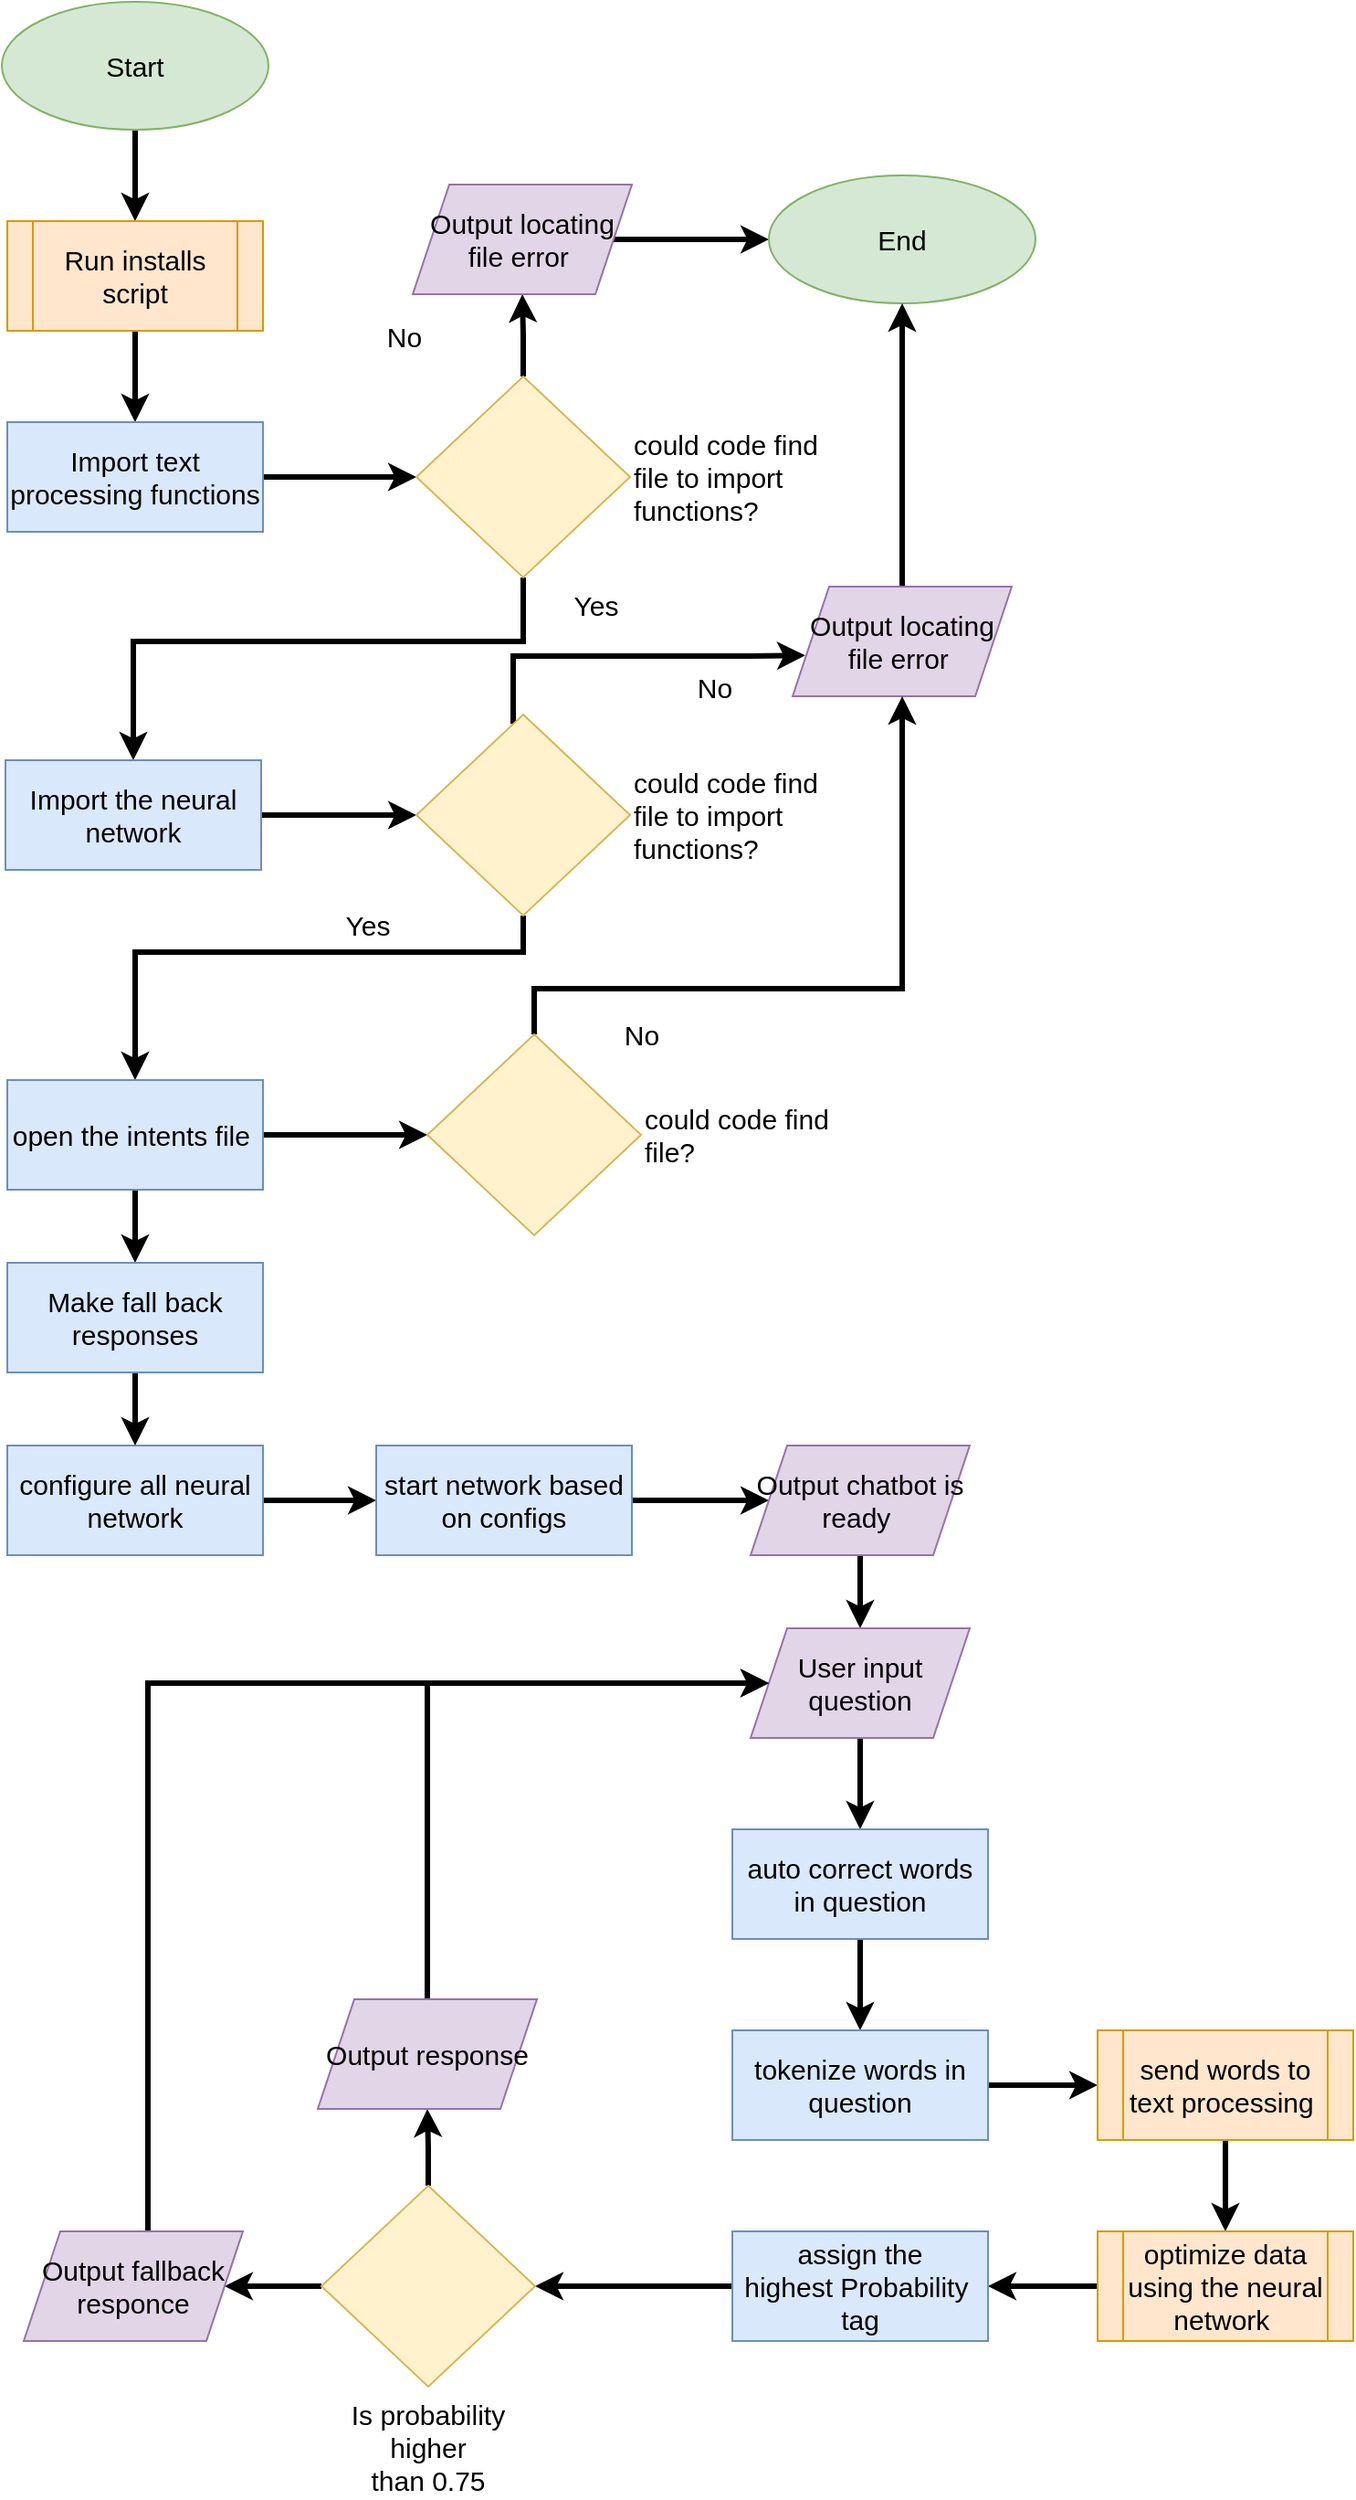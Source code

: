<mxfile version="24.3.0" type="device">
  <diagram name="Page-1" id="mHUyObFOujKp6gTP7HRq">
    <mxGraphModel dx="1912" dy="984" grid="1" gridSize="10" guides="1" tooltips="1" connect="1" arrows="1" fold="1" page="1" pageScale="1" pageWidth="850" pageHeight="1100" math="0" shadow="0">
      <root>
        <mxCell id="0" />
        <mxCell id="1" parent="0" />
        <mxCell id="xE_-hRvg4Kg6EDHdAALY-4" value="" style="edgeStyle=orthogonalEdgeStyle;rounded=0;orthogonalLoop=1;jettySize=auto;html=1;strokeWidth=3;" edge="1" parent="1" source="xE_-hRvg4Kg6EDHdAALY-1" target="xE_-hRvg4Kg6EDHdAALY-2">
          <mxGeometry relative="1" as="geometry" />
        </mxCell>
        <mxCell id="xE_-hRvg4Kg6EDHdAALY-1" value="&lt;font style=&quot;font-size: 15px;&quot;&gt;Start&lt;/font&gt;" style="ellipse;whiteSpace=wrap;html=1;fillColor=#d5e8d4;strokeColor=#82b366;" vertex="1" parent="1">
          <mxGeometry x="140" y="30" width="146" height="70" as="geometry" />
        </mxCell>
        <mxCell id="xE_-hRvg4Kg6EDHdAALY-5" value="" style="edgeStyle=orthogonalEdgeStyle;rounded=0;orthogonalLoop=1;jettySize=auto;html=1;strokeWidth=3;" edge="1" parent="1" source="xE_-hRvg4Kg6EDHdAALY-2" target="xE_-hRvg4Kg6EDHdAALY-3">
          <mxGeometry relative="1" as="geometry" />
        </mxCell>
        <mxCell id="xE_-hRvg4Kg6EDHdAALY-2" value="&lt;font style=&quot;font-size: 15px;&quot;&gt;Run installs script&lt;/font&gt;" style="shape=process;whiteSpace=wrap;html=1;backgroundOutline=1;fillColor=#ffe6cc;strokeColor=#d79b00;" vertex="1" parent="1">
          <mxGeometry x="143" y="150" width="140" height="60" as="geometry" />
        </mxCell>
        <mxCell id="xE_-hRvg4Kg6EDHdAALY-7" value="" style="edgeStyle=orthogonalEdgeStyle;rounded=0;orthogonalLoop=1;jettySize=auto;html=1;strokeWidth=3;" edge="1" parent="1" source="xE_-hRvg4Kg6EDHdAALY-3" target="xE_-hRvg4Kg6EDHdAALY-6">
          <mxGeometry relative="1" as="geometry" />
        </mxCell>
        <mxCell id="xE_-hRvg4Kg6EDHdAALY-3" value="&lt;span style=&quot;font-size: 15px;&quot;&gt;Import text processing functions&lt;/span&gt;" style="rounded=0;whiteSpace=wrap;html=1;fillColor=#dae8fc;strokeColor=#6c8ebf;" vertex="1" parent="1">
          <mxGeometry x="143" y="260" width="140" height="60" as="geometry" />
        </mxCell>
        <mxCell id="xE_-hRvg4Kg6EDHdAALY-11" value="" style="edgeStyle=orthogonalEdgeStyle;rounded=0;orthogonalLoop=1;jettySize=auto;html=1;strokeColor=default;strokeWidth=3;align=center;verticalAlign=middle;fontFamily=Helvetica;fontSize=12;fontColor=default;labelBackgroundColor=default;endArrow=classic;" edge="1" parent="1" source="xE_-hRvg4Kg6EDHdAALY-6" target="xE_-hRvg4Kg6EDHdAALY-10">
          <mxGeometry relative="1" as="geometry" />
        </mxCell>
        <mxCell id="xE_-hRvg4Kg6EDHdAALY-19" style="edgeStyle=orthogonalEdgeStyle;rounded=0;orthogonalLoop=1;jettySize=auto;html=1;strokeColor=default;strokeWidth=3;align=center;verticalAlign=middle;fontFamily=Helvetica;fontSize=12;fontColor=default;labelBackgroundColor=default;endArrow=classic;" edge="1" parent="1" source="xE_-hRvg4Kg6EDHdAALY-6" target="xE_-hRvg4Kg6EDHdAALY-14">
          <mxGeometry relative="1" as="geometry">
            <Array as="points">
              <mxPoint x="426" y="380" />
              <mxPoint x="212" y="380" />
            </Array>
          </mxGeometry>
        </mxCell>
        <mxCell id="xE_-hRvg4Kg6EDHdAALY-6" value="&lt;span style=&quot;font-size: 15px;&quot;&gt;could code find file to import functions?&lt;/span&gt;" style="rhombus;whiteSpace=wrap;html=1;fontFamily=Helvetica;fontSize=11;labelBackgroundColor=default;fillColor=#fff2cc;strokeColor=#d6b656;labelPosition=right;verticalLabelPosition=middle;align=left;verticalAlign=middle;textDirection=ltr;" vertex="1" parent="1">
          <mxGeometry x="367" y="235" width="117" height="110" as="geometry" />
        </mxCell>
        <mxCell id="xE_-hRvg4Kg6EDHdAALY-13" value="" style="edgeStyle=orthogonalEdgeStyle;rounded=0;orthogonalLoop=1;jettySize=auto;html=1;strokeColor=default;strokeWidth=3;align=center;verticalAlign=middle;fontFamily=Helvetica;fontSize=12;fontColor=default;labelBackgroundColor=default;endArrow=classic;" edge="1" parent="1" source="xE_-hRvg4Kg6EDHdAALY-10" target="xE_-hRvg4Kg6EDHdAALY-12">
          <mxGeometry relative="1" as="geometry" />
        </mxCell>
        <mxCell id="xE_-hRvg4Kg6EDHdAALY-10" value="&lt;font style=&quot;font-size: 15px;&quot;&gt;Output locating file error&amp;nbsp;&lt;/font&gt;" style="shape=parallelogram;perimeter=parallelogramPerimeter;whiteSpace=wrap;html=1;fixedSize=1;rounded=0;strokeColor=#9673a6;align=center;verticalAlign=middle;fontFamily=Helvetica;fontSize=12;fillColor=#e1d5e7;" vertex="1" parent="1">
          <mxGeometry x="365" y="130" width="120" height="60" as="geometry" />
        </mxCell>
        <mxCell id="xE_-hRvg4Kg6EDHdAALY-12" value="&lt;span style=&quot;font-size: 15px;&quot;&gt;End&lt;/span&gt;" style="ellipse;whiteSpace=wrap;html=1;fillColor=#d5e8d4;strokeColor=#82b366;" vertex="1" parent="1">
          <mxGeometry x="560" y="125" width="146" height="70" as="geometry" />
        </mxCell>
        <mxCell id="xE_-hRvg4Kg6EDHdAALY-18" value="" style="edgeStyle=orthogonalEdgeStyle;rounded=0;orthogonalLoop=1;jettySize=auto;html=1;strokeColor=default;strokeWidth=3;align=center;verticalAlign=middle;fontFamily=Helvetica;fontSize=12;fontColor=default;labelBackgroundColor=default;endArrow=classic;" edge="1" parent="1" source="xE_-hRvg4Kg6EDHdAALY-14" target="xE_-hRvg4Kg6EDHdAALY-17">
          <mxGeometry relative="1" as="geometry" />
        </mxCell>
        <mxCell id="xE_-hRvg4Kg6EDHdAALY-14" value="&lt;span style=&quot;font-size: 15px;&quot;&gt;Import the neural network&lt;/span&gt;" style="rounded=0;whiteSpace=wrap;html=1;fillColor=#dae8fc;strokeColor=#6c8ebf;" vertex="1" parent="1">
          <mxGeometry x="142" y="445" width="140" height="60" as="geometry" />
        </mxCell>
        <mxCell id="xE_-hRvg4Kg6EDHdAALY-23" style="edgeStyle=orthogonalEdgeStyle;rounded=0;orthogonalLoop=1;jettySize=auto;html=1;strokeColor=default;strokeWidth=3;align=center;verticalAlign=middle;fontFamily=Helvetica;fontSize=12;fontColor=default;labelBackgroundColor=default;endArrow=classic;entryX=0.058;entryY=0.627;entryDx=0;entryDy=0;entryPerimeter=0;" edge="1" parent="1" source="xE_-hRvg4Kg6EDHdAALY-17" target="xE_-hRvg4Kg6EDHdAALY-22">
          <mxGeometry relative="1" as="geometry">
            <mxPoint x="560" y="390" as="targetPoint" />
            <Array as="points">
              <mxPoint x="420" y="388" />
              <mxPoint x="550" y="388" />
            </Array>
          </mxGeometry>
        </mxCell>
        <mxCell id="xE_-hRvg4Kg6EDHdAALY-32" style="edgeStyle=orthogonalEdgeStyle;rounded=0;orthogonalLoop=1;jettySize=auto;html=1;strokeColor=default;strokeWidth=3;align=center;verticalAlign=middle;fontFamily=Helvetica;fontSize=12;fontColor=default;labelBackgroundColor=default;endArrow=classic;" edge="1" parent="1" source="xE_-hRvg4Kg6EDHdAALY-17" target="xE_-hRvg4Kg6EDHdAALY-26">
          <mxGeometry relative="1" as="geometry">
            <Array as="points">
              <mxPoint x="426" y="550" />
              <mxPoint x="213" y="550" />
            </Array>
          </mxGeometry>
        </mxCell>
        <mxCell id="xE_-hRvg4Kg6EDHdAALY-17" value="&lt;span style=&quot;font-size: 15px;&quot;&gt;could code find file to import functions?&lt;/span&gt;" style="rhombus;whiteSpace=wrap;html=1;fontFamily=Helvetica;fontSize=11;labelBackgroundColor=default;fillColor=#fff2cc;strokeColor=#d6b656;labelPosition=right;verticalLabelPosition=middle;align=left;verticalAlign=middle;textDirection=ltr;" vertex="1" parent="1">
          <mxGeometry x="367" y="420" width="117" height="110" as="geometry" />
        </mxCell>
        <mxCell id="xE_-hRvg4Kg6EDHdAALY-20" value="&lt;font style=&quot;font-size: 15px;&quot;&gt;No&lt;/font&gt;" style="text;html=1;align=center;verticalAlign=middle;resizable=0;points=[];autosize=1;strokeColor=none;fillColor=none;fontFamily=Helvetica;fontSize=12;fontColor=default;" vertex="1" parent="1">
          <mxGeometry x="340" y="198" width="40" height="30" as="geometry" />
        </mxCell>
        <mxCell id="xE_-hRvg4Kg6EDHdAALY-21" value="&lt;span style=&quot;font-size: 15px;&quot;&gt;Yes&lt;/span&gt;" style="text;html=1;align=center;verticalAlign=middle;resizable=0;points=[];autosize=1;strokeColor=none;fillColor=none;fontFamily=Helvetica;fontSize=12;fontColor=default;" vertex="1" parent="1">
          <mxGeometry x="440" y="345" width="50" height="30" as="geometry" />
        </mxCell>
        <mxCell id="xE_-hRvg4Kg6EDHdAALY-25" style="edgeStyle=orthogonalEdgeStyle;rounded=0;orthogonalLoop=1;jettySize=auto;html=1;entryX=0.5;entryY=1;entryDx=0;entryDy=0;strokeColor=default;strokeWidth=3;align=center;verticalAlign=middle;fontFamily=Helvetica;fontSize=12;fontColor=default;labelBackgroundColor=default;endArrow=classic;" edge="1" parent="1" source="xE_-hRvg4Kg6EDHdAALY-22" target="xE_-hRvg4Kg6EDHdAALY-12">
          <mxGeometry relative="1" as="geometry" />
        </mxCell>
        <mxCell id="xE_-hRvg4Kg6EDHdAALY-22" value="&lt;font style=&quot;font-size: 15px;&quot;&gt;Output locating file error&amp;nbsp;&lt;/font&gt;" style="shape=parallelogram;perimeter=parallelogramPerimeter;whiteSpace=wrap;html=1;fixedSize=1;rounded=0;strokeColor=#9673a6;align=center;verticalAlign=middle;fontFamily=Helvetica;fontSize=12;fillColor=#e1d5e7;" vertex="1" parent="1">
          <mxGeometry x="573" y="350" width="120" height="60" as="geometry" />
        </mxCell>
        <mxCell id="xE_-hRvg4Kg6EDHdAALY-24" value="&lt;font style=&quot;font-size: 15px;&quot;&gt;No&lt;/font&gt;" style="text;html=1;align=center;verticalAlign=middle;resizable=0;points=[];autosize=1;strokeColor=none;fillColor=none;fontFamily=Helvetica;fontSize=12;fontColor=default;" vertex="1" parent="1">
          <mxGeometry x="510" y="390" width="40" height="30" as="geometry" />
        </mxCell>
        <mxCell id="xE_-hRvg4Kg6EDHdAALY-29" value="" style="edgeStyle=orthogonalEdgeStyle;rounded=0;orthogonalLoop=1;jettySize=auto;html=1;strokeColor=default;strokeWidth=3;align=center;verticalAlign=middle;fontFamily=Helvetica;fontSize=12;fontColor=default;labelBackgroundColor=default;endArrow=classic;" edge="1" parent="1" source="xE_-hRvg4Kg6EDHdAALY-26" target="xE_-hRvg4Kg6EDHdAALY-28">
          <mxGeometry relative="1" as="geometry" />
        </mxCell>
        <mxCell id="xE_-hRvg4Kg6EDHdAALY-72" value="" style="edgeStyle=orthogonalEdgeStyle;rounded=0;orthogonalLoop=1;jettySize=auto;html=1;strokeColor=default;strokeWidth=3;align=center;verticalAlign=middle;fontFamily=Helvetica;fontSize=12;fontColor=default;labelBackgroundColor=default;endArrow=classic;" edge="1" parent="1" source="xE_-hRvg4Kg6EDHdAALY-26" target="xE_-hRvg4Kg6EDHdAALY-71">
          <mxGeometry relative="1" as="geometry" />
        </mxCell>
        <mxCell id="xE_-hRvg4Kg6EDHdAALY-26" value="&lt;font style=&quot;font-size: 15px;&quot;&gt;open the intents file&amp;nbsp;&lt;/font&gt;" style="rounded=0;whiteSpace=wrap;html=1;fillColor=#dae8fc;strokeColor=#6c8ebf;" vertex="1" parent="1">
          <mxGeometry x="143" y="620" width="140" height="60" as="geometry" />
        </mxCell>
        <mxCell id="xE_-hRvg4Kg6EDHdAALY-30" style="edgeStyle=orthogonalEdgeStyle;rounded=0;orthogonalLoop=1;jettySize=auto;html=1;entryX=0.5;entryY=1;entryDx=0;entryDy=0;strokeColor=default;strokeWidth=3;align=center;verticalAlign=middle;fontFamily=Helvetica;fontSize=12;fontColor=default;labelBackgroundColor=default;endArrow=classic;" edge="1" parent="1" source="xE_-hRvg4Kg6EDHdAALY-28" target="xE_-hRvg4Kg6EDHdAALY-22">
          <mxGeometry relative="1" as="geometry">
            <Array as="points">
              <mxPoint x="432" y="570" />
              <mxPoint x="633" y="570" />
            </Array>
          </mxGeometry>
        </mxCell>
        <mxCell id="xE_-hRvg4Kg6EDHdAALY-28" value="&lt;span style=&quot;font-size: 15px;&quot;&gt;could code find file?&lt;/span&gt;" style="rhombus;whiteSpace=wrap;html=1;fontFamily=Helvetica;fontSize=11;labelBackgroundColor=default;fillColor=#fff2cc;strokeColor=#d6b656;labelPosition=right;verticalLabelPosition=middle;align=left;verticalAlign=middle;textDirection=ltr;" vertex="1" parent="1">
          <mxGeometry x="373" y="595" width="117" height="110" as="geometry" />
        </mxCell>
        <mxCell id="xE_-hRvg4Kg6EDHdAALY-31" value="&lt;font style=&quot;font-size: 15px;&quot;&gt;No&lt;/font&gt;" style="text;html=1;align=center;verticalAlign=middle;resizable=0;points=[];autosize=1;strokeColor=none;fillColor=none;fontFamily=Helvetica;fontSize=12;fontColor=default;" vertex="1" parent="1">
          <mxGeometry x="470" y="580" width="40" height="30" as="geometry" />
        </mxCell>
        <mxCell id="xE_-hRvg4Kg6EDHdAALY-33" value="&lt;span style=&quot;font-size: 15px;&quot;&gt;Yes&lt;/span&gt;" style="text;html=1;align=center;verticalAlign=middle;resizable=0;points=[];autosize=1;strokeColor=none;fillColor=none;fontFamily=Helvetica;fontSize=12;fontColor=default;" vertex="1" parent="1">
          <mxGeometry x="315" y="520" width="50" height="30" as="geometry" />
        </mxCell>
        <mxCell id="xE_-hRvg4Kg6EDHdAALY-37" value="" style="edgeStyle=orthogonalEdgeStyle;rounded=0;orthogonalLoop=1;jettySize=auto;html=1;strokeColor=default;strokeWidth=3;align=center;verticalAlign=middle;fontFamily=Helvetica;fontSize=12;fontColor=default;labelBackgroundColor=default;endArrow=classic;" edge="1" parent="1" source="xE_-hRvg4Kg6EDHdAALY-34" target="xE_-hRvg4Kg6EDHdAALY-36">
          <mxGeometry relative="1" as="geometry" />
        </mxCell>
        <mxCell id="xE_-hRvg4Kg6EDHdAALY-34" value="&lt;span style=&quot;font-size: 15px;&quot;&gt;configure all neural network&lt;/span&gt;" style="rounded=0;whiteSpace=wrap;html=1;fillColor=#dae8fc;strokeColor=#6c8ebf;" vertex="1" parent="1">
          <mxGeometry x="143" y="820" width="140" height="60" as="geometry" />
        </mxCell>
        <mxCell id="xE_-hRvg4Kg6EDHdAALY-39" value="" style="edgeStyle=orthogonalEdgeStyle;rounded=0;orthogonalLoop=1;jettySize=auto;html=1;strokeColor=default;strokeWidth=3;align=center;verticalAlign=middle;fontFamily=Helvetica;fontSize=12;fontColor=default;labelBackgroundColor=default;endArrow=classic;" edge="1" parent="1" source="xE_-hRvg4Kg6EDHdAALY-36" target="xE_-hRvg4Kg6EDHdAALY-38">
          <mxGeometry relative="1" as="geometry" />
        </mxCell>
        <mxCell id="xE_-hRvg4Kg6EDHdAALY-36" value="&lt;span style=&quot;font-size: 15px;&quot;&gt;start network based on configs&lt;/span&gt;" style="rounded=0;whiteSpace=wrap;html=1;fillColor=#dae8fc;strokeColor=#6c8ebf;" vertex="1" parent="1">
          <mxGeometry x="345" y="820" width="140" height="60" as="geometry" />
        </mxCell>
        <mxCell id="xE_-hRvg4Kg6EDHdAALY-45" value="" style="edgeStyle=orthogonalEdgeStyle;rounded=0;orthogonalLoop=1;jettySize=auto;html=1;strokeColor=default;strokeWidth=3;align=center;verticalAlign=middle;fontFamily=Helvetica;fontSize=12;fontColor=default;labelBackgroundColor=default;endArrow=classic;" edge="1" parent="1" source="xE_-hRvg4Kg6EDHdAALY-38" target="xE_-hRvg4Kg6EDHdAALY-44">
          <mxGeometry relative="1" as="geometry" />
        </mxCell>
        <mxCell id="xE_-hRvg4Kg6EDHdAALY-38" value="&lt;font style=&quot;font-size: 15px;&quot;&gt;Output chatbot is ready&amp;nbsp;&lt;/font&gt;" style="shape=parallelogram;perimeter=parallelogramPerimeter;whiteSpace=wrap;html=1;fixedSize=1;rounded=0;strokeColor=#9673a6;align=center;verticalAlign=middle;fontFamily=Helvetica;fontSize=12;fillColor=#e1d5e7;" vertex="1" parent="1">
          <mxGeometry x="550" y="820" width="120" height="60" as="geometry" />
        </mxCell>
        <mxCell id="xE_-hRvg4Kg6EDHdAALY-48" value="" style="edgeStyle=orthogonalEdgeStyle;rounded=0;orthogonalLoop=1;jettySize=auto;html=1;strokeColor=default;strokeWidth=3;align=center;verticalAlign=middle;fontFamily=Helvetica;fontSize=12;fontColor=default;labelBackgroundColor=default;endArrow=classic;" edge="1" parent="1" source="xE_-hRvg4Kg6EDHdAALY-44" target="xE_-hRvg4Kg6EDHdAALY-47">
          <mxGeometry relative="1" as="geometry" />
        </mxCell>
        <mxCell id="xE_-hRvg4Kg6EDHdAALY-44" value="&lt;span style=&quot;font-size: 15px;&quot;&gt;User input question&lt;/span&gt;" style="shape=parallelogram;perimeter=parallelogramPerimeter;whiteSpace=wrap;html=1;fixedSize=1;rounded=0;strokeColor=#9673a6;align=center;verticalAlign=middle;fontFamily=Helvetica;fontSize=12;fillColor=#e1d5e7;" vertex="1" parent="1">
          <mxGeometry x="550" y="920" width="120" height="60" as="geometry" />
        </mxCell>
        <mxCell id="xE_-hRvg4Kg6EDHdAALY-50" value="" style="edgeStyle=orthogonalEdgeStyle;rounded=0;orthogonalLoop=1;jettySize=auto;html=1;strokeColor=default;strokeWidth=3;align=center;verticalAlign=middle;fontFamily=Helvetica;fontSize=12;fontColor=default;labelBackgroundColor=default;endArrow=classic;" edge="1" parent="1" source="xE_-hRvg4Kg6EDHdAALY-47" target="xE_-hRvg4Kg6EDHdAALY-49">
          <mxGeometry relative="1" as="geometry" />
        </mxCell>
        <mxCell id="xE_-hRvg4Kg6EDHdAALY-47" value="&lt;span style=&quot;font-size: 15px;&quot;&gt;auto correct words in question&lt;/span&gt;" style="rounded=0;whiteSpace=wrap;html=1;fillColor=#dae8fc;strokeColor=#6c8ebf;" vertex="1" parent="1">
          <mxGeometry x="540" y="1030" width="140" height="60" as="geometry" />
        </mxCell>
        <mxCell id="xE_-hRvg4Kg6EDHdAALY-53" value="" style="edgeStyle=orthogonalEdgeStyle;rounded=0;orthogonalLoop=1;jettySize=auto;html=1;strokeColor=default;strokeWidth=3;align=center;verticalAlign=middle;fontFamily=Helvetica;fontSize=12;fontColor=default;labelBackgroundColor=default;endArrow=classic;" edge="1" parent="1" source="xE_-hRvg4Kg6EDHdAALY-49" target="xE_-hRvg4Kg6EDHdAALY-52">
          <mxGeometry relative="1" as="geometry" />
        </mxCell>
        <mxCell id="xE_-hRvg4Kg6EDHdAALY-49" value="&lt;span style=&quot;font-size: 15px;&quot;&gt;tokenize words in question&lt;/span&gt;" style="rounded=0;whiteSpace=wrap;html=1;fillColor=#dae8fc;strokeColor=#6c8ebf;" vertex="1" parent="1">
          <mxGeometry x="540" y="1140" width="140" height="60" as="geometry" />
        </mxCell>
        <mxCell id="xE_-hRvg4Kg6EDHdAALY-56" value="" style="edgeStyle=orthogonalEdgeStyle;rounded=0;orthogonalLoop=1;jettySize=auto;html=1;strokeColor=default;strokeWidth=3;align=center;verticalAlign=middle;fontFamily=Helvetica;fontSize=12;fontColor=default;labelBackgroundColor=default;endArrow=classic;" edge="1" parent="1" source="xE_-hRvg4Kg6EDHdAALY-52" target="xE_-hRvg4Kg6EDHdAALY-55">
          <mxGeometry relative="1" as="geometry" />
        </mxCell>
        <mxCell id="xE_-hRvg4Kg6EDHdAALY-52" value="&lt;span style=&quot;font-size: 15px;&quot;&gt;send words to text processing&amp;nbsp;&lt;/span&gt;" style="shape=process;whiteSpace=wrap;html=1;backgroundOutline=1;fillColor=#ffe6cc;strokeColor=#d79b00;" vertex="1" parent="1">
          <mxGeometry x="740" y="1140" width="140" height="60" as="geometry" />
        </mxCell>
        <mxCell id="xE_-hRvg4Kg6EDHdAALY-60" value="" style="edgeStyle=orthogonalEdgeStyle;rounded=0;orthogonalLoop=1;jettySize=auto;html=1;strokeColor=default;strokeWidth=3;align=center;verticalAlign=middle;fontFamily=Helvetica;fontSize=12;fontColor=default;labelBackgroundColor=default;endArrow=classic;" edge="1" parent="1" source="xE_-hRvg4Kg6EDHdAALY-55" target="xE_-hRvg4Kg6EDHdAALY-59">
          <mxGeometry relative="1" as="geometry" />
        </mxCell>
        <mxCell id="xE_-hRvg4Kg6EDHdAALY-55" value="&lt;span style=&quot;font-size: 15px;&quot;&gt;optimize data using the neural network&amp;nbsp;&lt;/span&gt;" style="shape=process;whiteSpace=wrap;html=1;backgroundOutline=1;fillColor=#ffe6cc;strokeColor=#d79b00;" vertex="1" parent="1">
          <mxGeometry x="740" y="1250" width="140" height="60" as="geometry" />
        </mxCell>
        <mxCell id="xE_-hRvg4Kg6EDHdAALY-63" value="" style="edgeStyle=orthogonalEdgeStyle;rounded=0;orthogonalLoop=1;jettySize=auto;html=1;strokeColor=default;strokeWidth=3;align=center;verticalAlign=middle;fontFamily=Helvetica;fontSize=12;fontColor=default;labelBackgroundColor=default;endArrow=classic;" edge="1" parent="1" source="xE_-hRvg4Kg6EDHdAALY-59" target="xE_-hRvg4Kg6EDHdAALY-62">
          <mxGeometry relative="1" as="geometry" />
        </mxCell>
        <mxCell id="xE_-hRvg4Kg6EDHdAALY-59" value="&lt;font style=&quot;font-size: 15px;&quot; face=&quot;Helvetica&quot;&gt;assign the highest&amp;nbsp;Probability&amp;nbsp;&lt;/font&gt;&lt;div style=&quot;font-size: 15px;&quot;&gt;&lt;font style=&quot;font-size: 15px;&quot; face=&quot;Helvetica&quot;&gt;tag&lt;/font&gt;&lt;/div&gt;" style="rounded=0;whiteSpace=wrap;html=1;fillColor=#dae8fc;strokeColor=#6c8ebf;" vertex="1" parent="1">
          <mxGeometry x="540" y="1250" width="140" height="60" as="geometry" />
        </mxCell>
        <mxCell id="xE_-hRvg4Kg6EDHdAALY-66" value="" style="edgeStyle=orthogonalEdgeStyle;rounded=0;orthogonalLoop=1;jettySize=auto;html=1;strokeColor=default;strokeWidth=3;align=center;verticalAlign=middle;fontFamily=Helvetica;fontSize=12;fontColor=default;labelBackgroundColor=default;endArrow=classic;" edge="1" parent="1" source="xE_-hRvg4Kg6EDHdAALY-62" target="xE_-hRvg4Kg6EDHdAALY-65">
          <mxGeometry relative="1" as="geometry" />
        </mxCell>
        <mxCell id="xE_-hRvg4Kg6EDHdAALY-68" value="" style="edgeStyle=orthogonalEdgeStyle;rounded=0;orthogonalLoop=1;jettySize=auto;html=1;strokeColor=default;strokeWidth=3;align=center;verticalAlign=middle;fontFamily=Helvetica;fontSize=12;fontColor=default;labelBackgroundColor=default;endArrow=classic;" edge="1" parent="1" source="xE_-hRvg4Kg6EDHdAALY-62" target="xE_-hRvg4Kg6EDHdAALY-67">
          <mxGeometry relative="1" as="geometry" />
        </mxCell>
        <mxCell id="xE_-hRvg4Kg6EDHdAALY-62" value="&lt;span style=&quot;font-size: 15px;&quot;&gt;Is probability higher&lt;/span&gt;&lt;div&gt;&lt;span style=&quot;font-size: 15px;&quot;&gt;&amp;nbsp;than 0.75&amp;nbsp;&lt;/span&gt;&lt;/div&gt;" style="rhombus;whiteSpace=wrap;html=1;fontFamily=Helvetica;fontSize=11;labelBackgroundColor=default;fillColor=#fff2cc;strokeColor=#d6b656;labelPosition=center;verticalLabelPosition=bottom;align=center;verticalAlign=top;textDirection=ltr;" vertex="1" parent="1">
          <mxGeometry x="315" y="1225" width="117" height="110" as="geometry" />
        </mxCell>
        <mxCell id="xE_-hRvg4Kg6EDHdAALY-70" style="edgeStyle=orthogonalEdgeStyle;rounded=0;orthogonalLoop=1;jettySize=auto;html=1;entryX=0;entryY=0.5;entryDx=0;entryDy=0;strokeColor=default;strokeWidth=3;align=center;verticalAlign=middle;fontFamily=Helvetica;fontSize=12;fontColor=default;labelBackgroundColor=default;endArrow=classic;" edge="1" parent="1" source="xE_-hRvg4Kg6EDHdAALY-65" target="xE_-hRvg4Kg6EDHdAALY-44">
          <mxGeometry relative="1" as="geometry">
            <Array as="points">
              <mxPoint x="373" y="950" />
            </Array>
          </mxGeometry>
        </mxCell>
        <mxCell id="xE_-hRvg4Kg6EDHdAALY-65" value="&lt;font style=&quot;font-size: 15px;&quot;&gt;Output response&lt;/font&gt;" style="shape=parallelogram;perimeter=parallelogramPerimeter;whiteSpace=wrap;html=1;fixedSize=1;rounded=0;strokeColor=#9673a6;align=center;verticalAlign=middle;fontFamily=Helvetica;fontSize=12;fillColor=#e1d5e7;" vertex="1" parent="1">
          <mxGeometry x="313" y="1123" width="120" height="60" as="geometry" />
        </mxCell>
        <mxCell id="xE_-hRvg4Kg6EDHdAALY-69" style="edgeStyle=orthogonalEdgeStyle;rounded=0;orthogonalLoop=1;jettySize=auto;html=1;entryX=0;entryY=0.5;entryDx=0;entryDy=0;strokeColor=default;strokeWidth=3;align=center;verticalAlign=middle;fontFamily=Helvetica;fontSize=12;fontColor=default;labelBackgroundColor=default;endArrow=classic;" edge="1" parent="1" source="xE_-hRvg4Kg6EDHdAALY-67" target="xE_-hRvg4Kg6EDHdAALY-44">
          <mxGeometry relative="1" as="geometry">
            <Array as="points">
              <mxPoint x="220" y="950" />
            </Array>
          </mxGeometry>
        </mxCell>
        <mxCell id="xE_-hRvg4Kg6EDHdAALY-67" value="&lt;font style=&quot;font-size: 15px;&quot;&gt;Output fallback responce&lt;/font&gt;" style="shape=parallelogram;perimeter=parallelogramPerimeter;whiteSpace=wrap;html=1;fixedSize=1;rounded=0;strokeColor=#9673a6;align=center;verticalAlign=middle;fontFamily=Helvetica;fontSize=12;fillColor=#e1d5e7;" vertex="1" parent="1">
          <mxGeometry x="152" y="1250" width="120" height="60" as="geometry" />
        </mxCell>
        <mxCell id="xE_-hRvg4Kg6EDHdAALY-73" value="" style="edgeStyle=orthogonalEdgeStyle;rounded=0;orthogonalLoop=1;jettySize=auto;html=1;strokeColor=default;strokeWidth=3;align=center;verticalAlign=middle;fontFamily=Helvetica;fontSize=12;fontColor=default;labelBackgroundColor=default;endArrow=classic;" edge="1" parent="1" source="xE_-hRvg4Kg6EDHdAALY-71" target="xE_-hRvg4Kg6EDHdAALY-34">
          <mxGeometry relative="1" as="geometry" />
        </mxCell>
        <mxCell id="xE_-hRvg4Kg6EDHdAALY-71" value="&lt;span style=&quot;font-size: 15px;&quot;&gt;Make fall back responses&lt;/span&gt;" style="rounded=0;whiteSpace=wrap;html=1;fillColor=#dae8fc;strokeColor=#6c8ebf;" vertex="1" parent="1">
          <mxGeometry x="143" y="720" width="140" height="60" as="geometry" />
        </mxCell>
      </root>
    </mxGraphModel>
  </diagram>
</mxfile>
